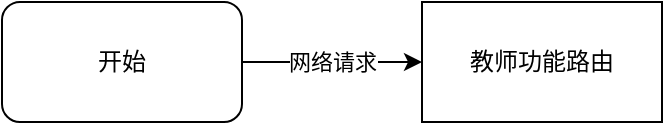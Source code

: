 <mxfile version="21.3.3" type="github">
  <diagram name="第 1 页" id="zd0G-STR5tbT3xPcdGeG">
    <mxGraphModel dx="1050" dy="485" grid="1" gridSize="10" guides="1" tooltips="1" connect="1" arrows="1" fold="1" page="1" pageScale="1" pageWidth="3300" pageHeight="4681" math="0" shadow="0">
      <root>
        <mxCell id="0" />
        <mxCell id="1" parent="0" />
        <mxCell id="v38QHxv8vxU7HFTm4bsL-3" value="网络请求" style="edgeStyle=orthogonalEdgeStyle;rounded=0;orthogonalLoop=1;jettySize=auto;html=1;exitX=1;exitY=0.5;exitDx=0;exitDy=0;entryX=0;entryY=0.5;entryDx=0;entryDy=0;" edge="1" parent="1" source="v38QHxv8vxU7HFTm4bsL-1" target="v38QHxv8vxU7HFTm4bsL-2">
          <mxGeometry relative="1" as="geometry" />
        </mxCell>
        <mxCell id="v38QHxv8vxU7HFTm4bsL-1" value="开始" style="rounded=1;whiteSpace=wrap;html=1;" vertex="1" parent="1">
          <mxGeometry x="40" y="190" width="120" height="60" as="geometry" />
        </mxCell>
        <mxCell id="v38QHxv8vxU7HFTm4bsL-2" value="教师功能路由" style="rounded=0;whiteSpace=wrap;html=1;" vertex="1" parent="1">
          <mxGeometry x="250" y="190" width="120" height="60" as="geometry" />
        </mxCell>
      </root>
    </mxGraphModel>
  </diagram>
</mxfile>
